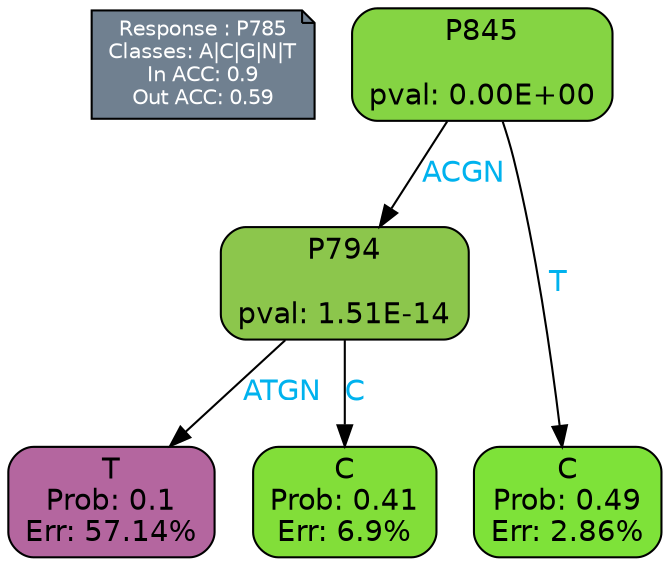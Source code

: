 digraph Tree {
node [shape=box, style="filled, rounded", color="black", fontname=helvetica] ;
graph [ranksep=equally, splines=polylines, bgcolor=transparent, dpi=600] ;
edge [fontname=helvetica] ;
LEGEND [label="Response : P785
Classes: A|C|G|N|T
In ACC: 0.9
Out ACC: 0.59
",shape=note,align=left,style=filled,fillcolor="slategray",fontcolor="white",fontsize=10];1 [label="P845

pval: 0.00E+00", fillcolor="#85d443"] ;
2 [label="P794

pval: 1.51E-14", fillcolor="#8cc64c"] ;
3 [label="T
Prob: 0.1
Err: 57.14%", fillcolor="#b4669f"] ;
4 [label="C
Prob: 0.41
Err: 6.9%", fillcolor="#82de39"] ;
5 [label="C
Prob: 0.49
Err: 2.86%", fillcolor="#7ee239"] ;
1 -> 2 [label="ACGN",fontcolor=deepskyblue2] ;
1 -> 5 [label="T",fontcolor=deepskyblue2] ;
2 -> 3 [label="ATGN",fontcolor=deepskyblue2] ;
2 -> 4 [label="C",fontcolor=deepskyblue2] ;
{rank = same; 3;4;5;}{rank = same; LEGEND;1;}}